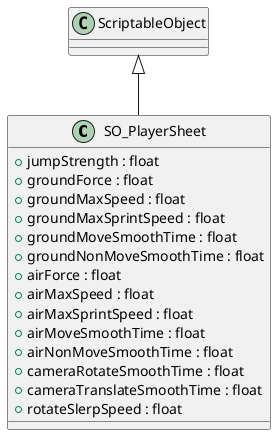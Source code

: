 @startuml
class SO_PlayerSheet {
    + jumpStrength : float
    + groundForce : float
    + groundMaxSpeed : float
    + groundMaxSprintSpeed : float
    + groundMoveSmoothTime : float
    + groundNonMoveSmoothTime : float
    + airForce : float
    + airMaxSpeed : float
    + airMaxSprintSpeed : float
    + airMoveSmoothTime : float
    + airNonMoveSmoothTime : float
    + cameraRotateSmoothTime : float
    + cameraTranslateSmoothTime : float
    + rotateSlerpSpeed : float
}
ScriptableObject <|-- SO_PlayerSheet
@enduml
